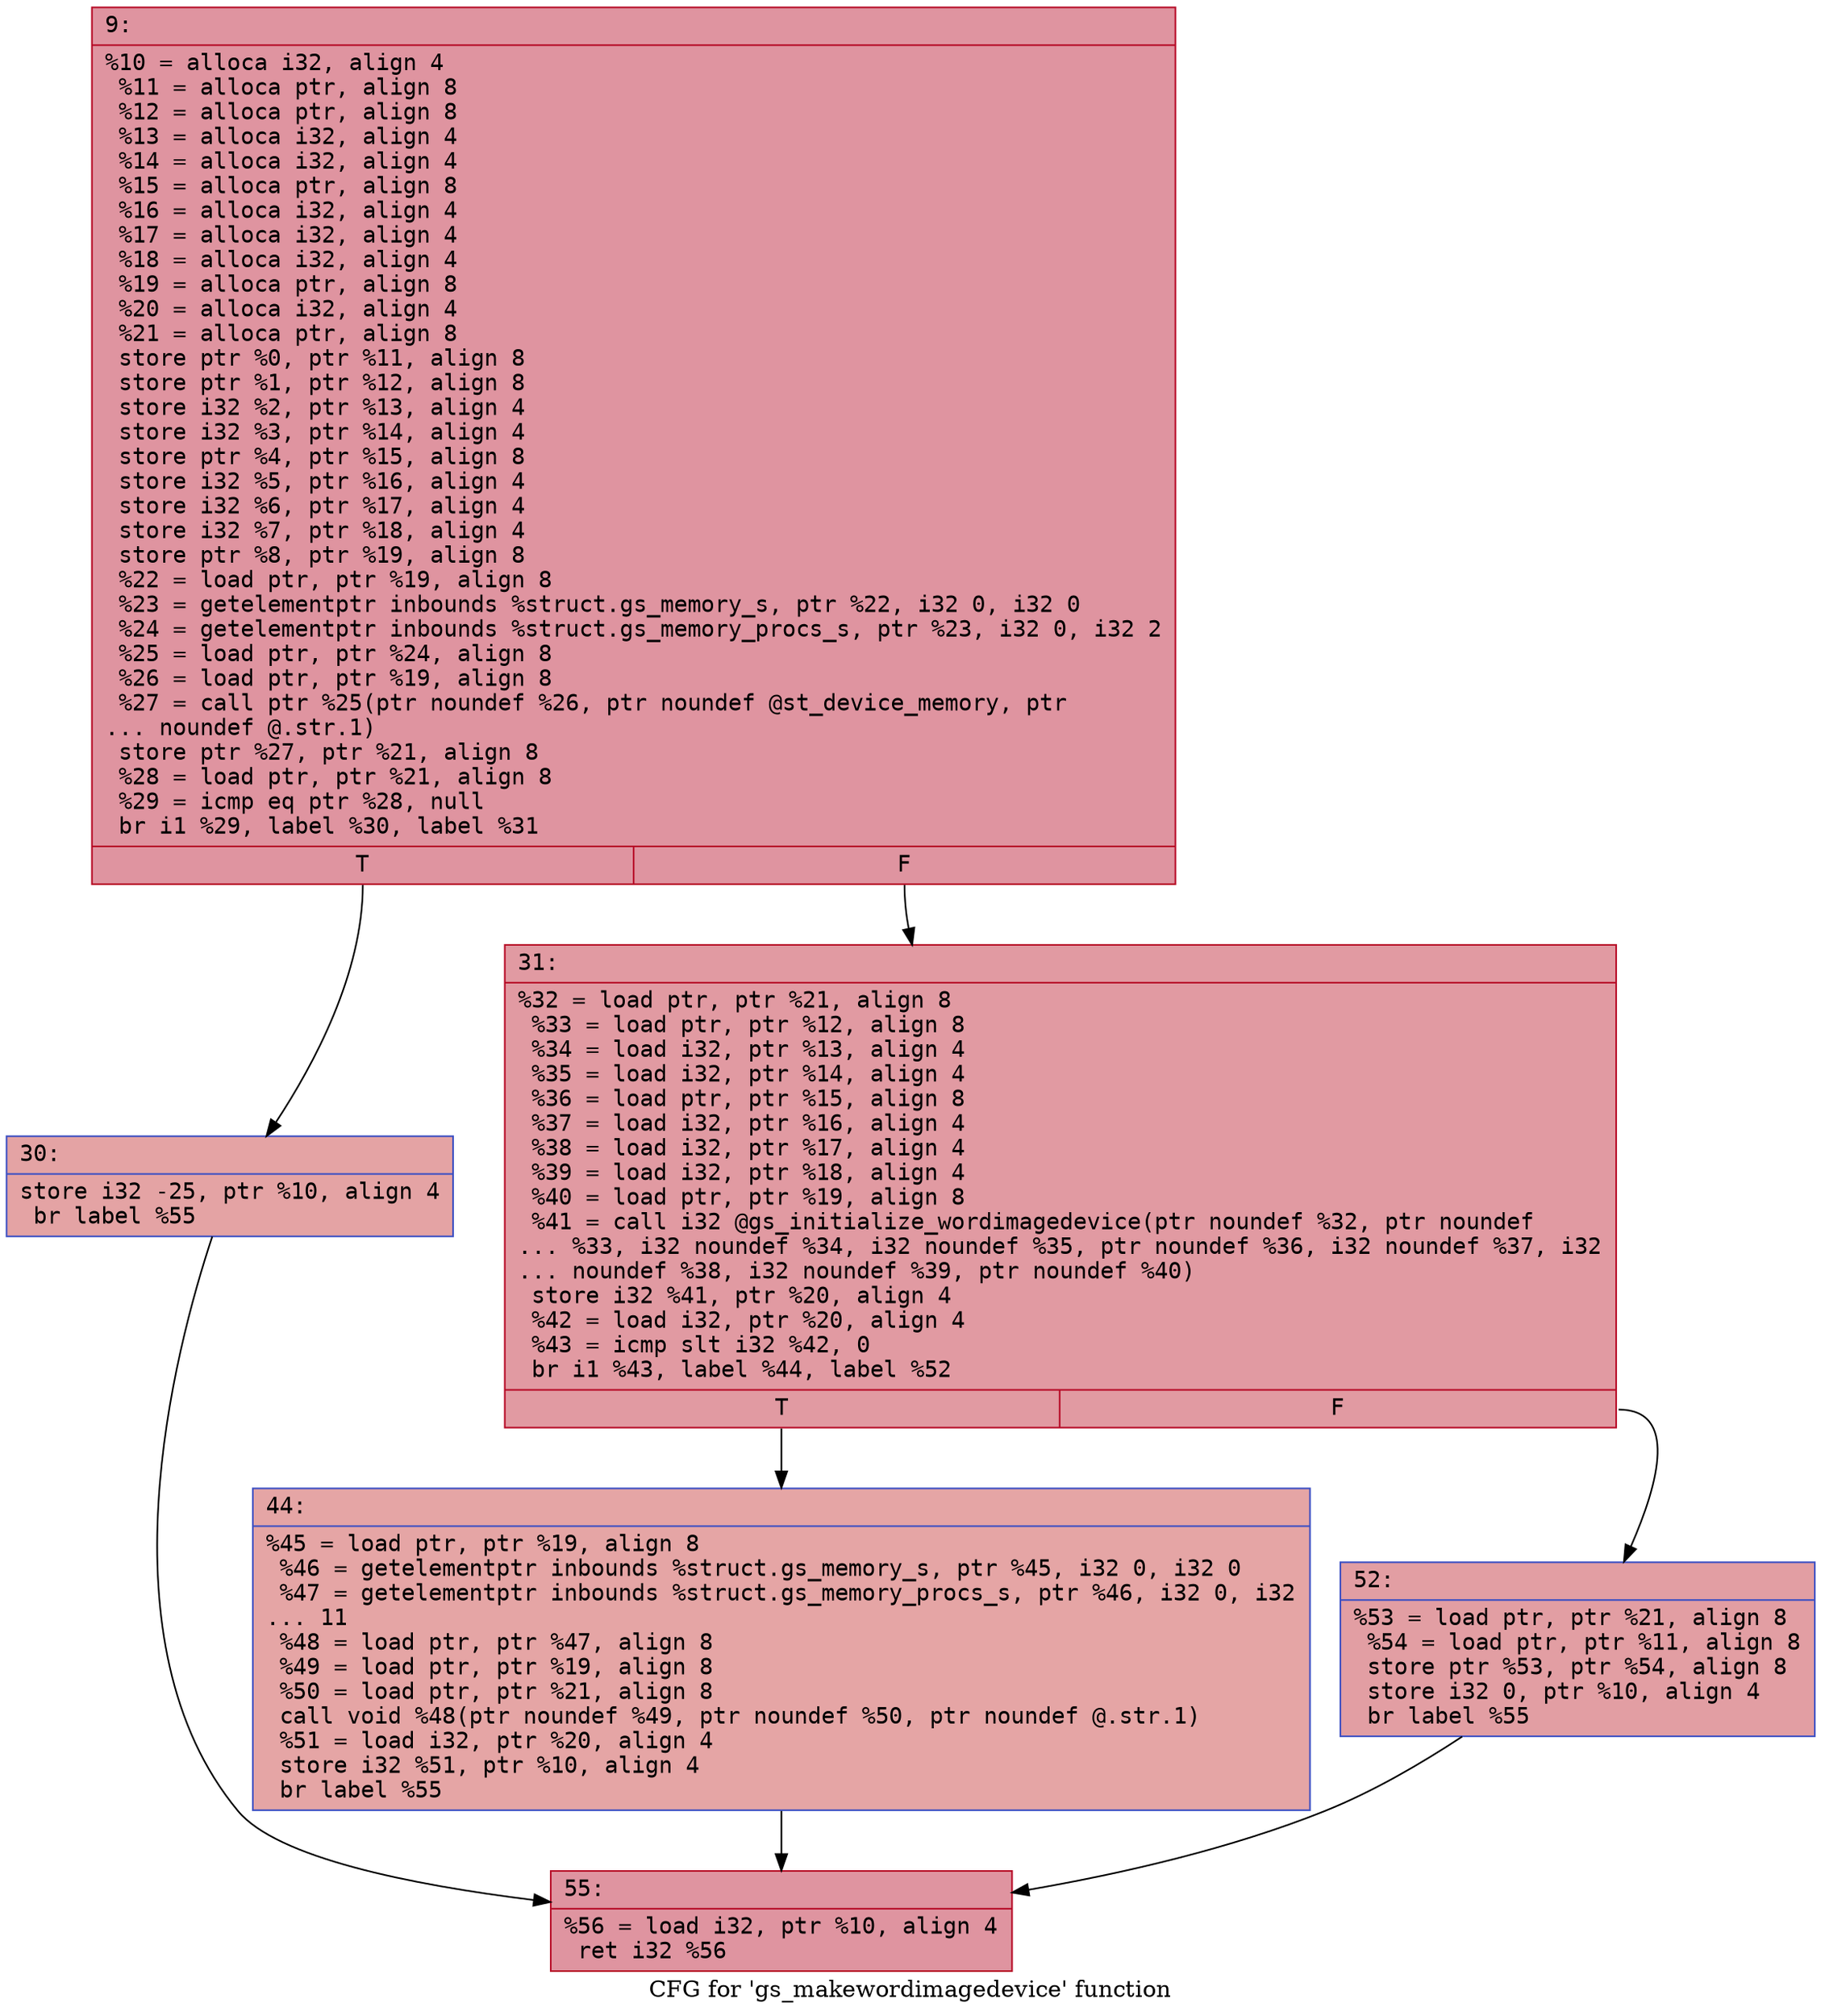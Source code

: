 digraph "CFG for 'gs_makewordimagedevice' function" {
	label="CFG for 'gs_makewordimagedevice' function";

	Node0x60000233de50 [shape=record,color="#b70d28ff", style=filled, fillcolor="#b70d2870" fontname="Courier",label="{9:\l|  %10 = alloca i32, align 4\l  %11 = alloca ptr, align 8\l  %12 = alloca ptr, align 8\l  %13 = alloca i32, align 4\l  %14 = alloca i32, align 4\l  %15 = alloca ptr, align 8\l  %16 = alloca i32, align 4\l  %17 = alloca i32, align 4\l  %18 = alloca i32, align 4\l  %19 = alloca ptr, align 8\l  %20 = alloca i32, align 4\l  %21 = alloca ptr, align 8\l  store ptr %0, ptr %11, align 8\l  store ptr %1, ptr %12, align 8\l  store i32 %2, ptr %13, align 4\l  store i32 %3, ptr %14, align 4\l  store ptr %4, ptr %15, align 8\l  store i32 %5, ptr %16, align 4\l  store i32 %6, ptr %17, align 4\l  store i32 %7, ptr %18, align 4\l  store ptr %8, ptr %19, align 8\l  %22 = load ptr, ptr %19, align 8\l  %23 = getelementptr inbounds %struct.gs_memory_s, ptr %22, i32 0, i32 0\l  %24 = getelementptr inbounds %struct.gs_memory_procs_s, ptr %23, i32 0, i32 2\l  %25 = load ptr, ptr %24, align 8\l  %26 = load ptr, ptr %19, align 8\l  %27 = call ptr %25(ptr noundef %26, ptr noundef @st_device_memory, ptr\l... noundef @.str.1)\l  store ptr %27, ptr %21, align 8\l  %28 = load ptr, ptr %21, align 8\l  %29 = icmp eq ptr %28, null\l  br i1 %29, label %30, label %31\l|{<s0>T|<s1>F}}"];
	Node0x60000233de50:s0 -> Node0x60000233dea0[tooltip="9 -> 30\nProbability 37.50%" ];
	Node0x60000233de50:s1 -> Node0x60000233def0[tooltip="9 -> 31\nProbability 62.50%" ];
	Node0x60000233dea0 [shape=record,color="#3d50c3ff", style=filled, fillcolor="#c32e3170" fontname="Courier",label="{30:\l|  store i32 -25, ptr %10, align 4\l  br label %55\l}"];
	Node0x60000233dea0 -> Node0x60000233dfe0[tooltip="30 -> 55\nProbability 100.00%" ];
	Node0x60000233def0 [shape=record,color="#b70d28ff", style=filled, fillcolor="#bb1b2c70" fontname="Courier",label="{31:\l|  %32 = load ptr, ptr %21, align 8\l  %33 = load ptr, ptr %12, align 8\l  %34 = load i32, ptr %13, align 4\l  %35 = load i32, ptr %14, align 4\l  %36 = load ptr, ptr %15, align 8\l  %37 = load i32, ptr %16, align 4\l  %38 = load i32, ptr %17, align 4\l  %39 = load i32, ptr %18, align 4\l  %40 = load ptr, ptr %19, align 8\l  %41 = call i32 @gs_initialize_wordimagedevice(ptr noundef %32, ptr noundef\l... %33, i32 noundef %34, i32 noundef %35, ptr noundef %36, i32 noundef %37, i32\l... noundef %38, i32 noundef %39, ptr noundef %40)\l  store i32 %41, ptr %20, align 4\l  %42 = load i32, ptr %20, align 4\l  %43 = icmp slt i32 %42, 0\l  br i1 %43, label %44, label %52\l|{<s0>T|<s1>F}}"];
	Node0x60000233def0:s0 -> Node0x60000233df40[tooltip="31 -> 44\nProbability 37.50%" ];
	Node0x60000233def0:s1 -> Node0x60000233df90[tooltip="31 -> 52\nProbability 62.50%" ];
	Node0x60000233df40 [shape=record,color="#3d50c3ff", style=filled, fillcolor="#c5333470" fontname="Courier",label="{44:\l|  %45 = load ptr, ptr %19, align 8\l  %46 = getelementptr inbounds %struct.gs_memory_s, ptr %45, i32 0, i32 0\l  %47 = getelementptr inbounds %struct.gs_memory_procs_s, ptr %46, i32 0, i32\l... 11\l  %48 = load ptr, ptr %47, align 8\l  %49 = load ptr, ptr %19, align 8\l  %50 = load ptr, ptr %21, align 8\l  call void %48(ptr noundef %49, ptr noundef %50, ptr noundef @.str.1)\l  %51 = load i32, ptr %20, align 4\l  store i32 %51, ptr %10, align 4\l  br label %55\l}"];
	Node0x60000233df40 -> Node0x60000233dfe0[tooltip="44 -> 55\nProbability 100.00%" ];
	Node0x60000233df90 [shape=record,color="#3d50c3ff", style=filled, fillcolor="#be242e70" fontname="Courier",label="{52:\l|  %53 = load ptr, ptr %21, align 8\l  %54 = load ptr, ptr %11, align 8\l  store ptr %53, ptr %54, align 8\l  store i32 0, ptr %10, align 4\l  br label %55\l}"];
	Node0x60000233df90 -> Node0x60000233dfe0[tooltip="52 -> 55\nProbability 100.00%" ];
	Node0x60000233dfe0 [shape=record,color="#b70d28ff", style=filled, fillcolor="#b70d2870" fontname="Courier",label="{55:\l|  %56 = load i32, ptr %10, align 4\l  ret i32 %56\l}"];
}
